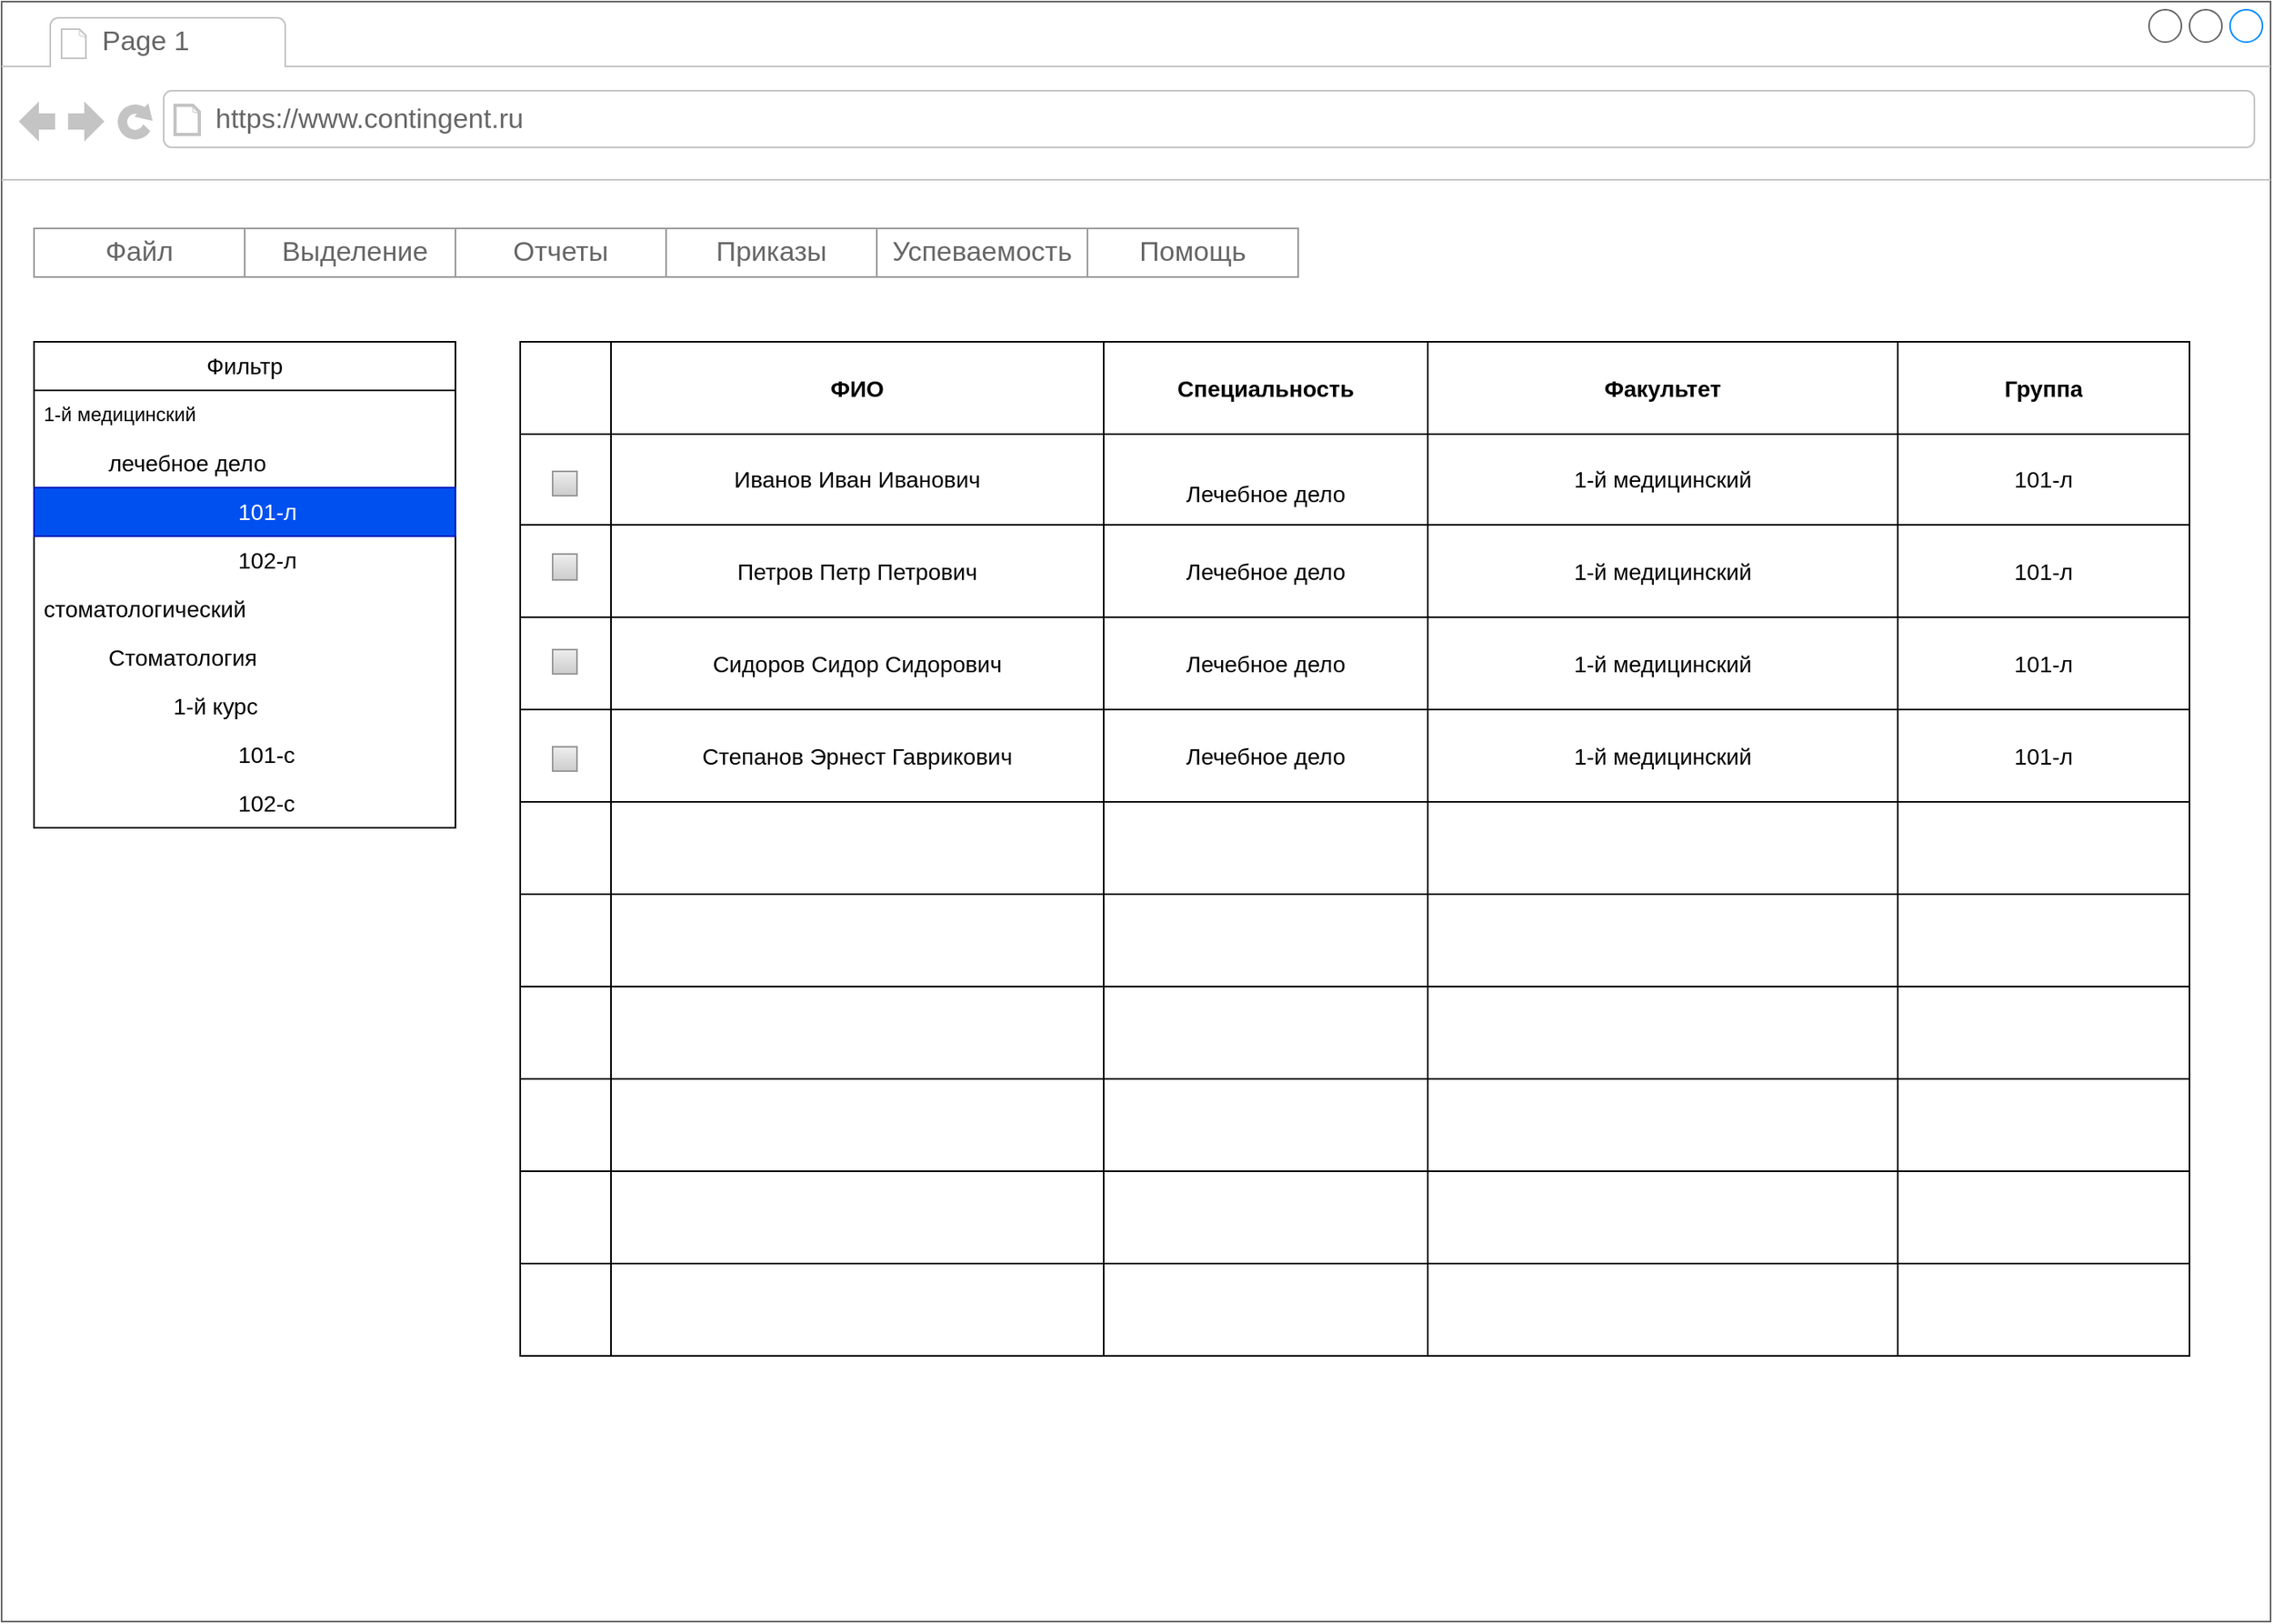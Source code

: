 <mxfile version="21.3.5" type="device">
  <diagram name="Page-1" id="03018318-947c-dd8e-b7a3-06fadd420f32">
    <mxGraphModel dx="1449" dy="1328" grid="1" gridSize="10" guides="1" tooltips="1" connect="1" arrows="1" fold="1" page="1" pageScale="1" pageWidth="700" pageHeight="200" background="#ffffff" math="0" shadow="0">
      <root>
        <mxCell id="0" />
        <mxCell id="1" parent="0" />
        <mxCell id="677b7b8949515195-4" value="Topic 1" style="text;html=1;points=[];align=left;verticalAlign=top;spacingTop=-4;fontSize=14;fontFamily=Verdana" parent="1" vertex="1">
          <mxGeometry x="780" y="40" width="60" height="20" as="geometry" />
        </mxCell>
        <mxCell id="677b7b8949515195-5" value="Topic 2" style="text;html=1;points=[];align=left;verticalAlign=top;spacingTop=-4;fontSize=14;fontFamily=Verdana" parent="1" vertex="1">
          <mxGeometry x="860" y="40" width="60" height="20" as="geometry" />
        </mxCell>
        <mxCell id="677b7b8949515195-6" value="Topic 3" style="text;html=1;points=[];align=left;verticalAlign=top;spacingTop=-4;fontSize=14;fontFamily=Verdana" parent="1" vertex="1">
          <mxGeometry x="930" y="40" width="60" height="20" as="geometry" />
        </mxCell>
        <mxCell id="677b7b8949515195-7" value="Topic 4" style="text;html=1;points=[];align=left;verticalAlign=top;spacingTop=-4;fontSize=14;fontFamily=Verdana" parent="1" vertex="1">
          <mxGeometry x="1000" y="40" width="60" height="20" as="geometry" />
        </mxCell>
        <mxCell id="677b7b8949515195-8" value="" style="whiteSpace=wrap;html=1;rounded=0;shadow=0;labelBackgroundColor=none;strokeWidth=1;fillColor=none;fontFamily=Verdana;fontSize=12;align=center;comic=1;" parent="1" vertex="1">
          <mxGeometry x="30" y="230" width="200" height="590" as="geometry" />
        </mxCell>
        <mxCell id="677b7b8949515195-9" value="" style="line;strokeWidth=1;html=1;rounded=0;shadow=0;labelBackgroundColor=none;fillColor=none;fontFamily=Verdana;fontSize=14;fontColor=#000000;align=center;comic=1;" parent="1" vertex="1">
          <mxGeometry x="20" y="140" width="1060" height="10" as="geometry" />
        </mxCell>
        <mxCell id="677b7b8949515195-10" value="" style="whiteSpace=wrap;html=1;rounded=0;shadow=0;labelBackgroundColor=none;strokeWidth=1;fillColor=none;fontFamily=Verdana;fontSize=12;align=center;comic=1;" parent="1" vertex="1">
          <mxGeometry x="30" y="160" width="1040" height="50" as="geometry" />
        </mxCell>
        <mxCell id="677b7b8949515195-11" value="Section 1" style="text;html=1;points=[];align=left;verticalAlign=top;spacingTop=-4;fontSize=14;fontFamily=Verdana" parent="1" vertex="1">
          <mxGeometry x="330" y="175" width="60" height="20" as="geometry" />
        </mxCell>
        <mxCell id="677b7b8949515195-12" value="Section 2" style="text;html=1;points=[];align=left;verticalAlign=top;spacingTop=-4;fontSize=14;fontFamily=Verdana" parent="1" vertex="1">
          <mxGeometry x="477" y="175" width="60" height="20" as="geometry" />
        </mxCell>
        <mxCell id="677b7b8949515195-13" value="Section 3" style="text;html=1;points=[];align=left;verticalAlign=top;spacingTop=-4;fontSize=14;fontFamily=Verdana" parent="1" vertex="1">
          <mxGeometry x="623" y="175" width="60" height="20" as="geometry" />
        </mxCell>
        <mxCell id="677b7b8949515195-14" value="Section 4" style="text;html=1;points=[];align=left;verticalAlign=top;spacingTop=-4;fontSize=14;fontFamily=Verdana" parent="1" vertex="1">
          <mxGeometry x="770" y="175" width="60" height="20" as="geometry" />
        </mxCell>
        <mxCell id="zcjU-xhYKhQiG-tGK805-4" style="edgeStyle=orthogonalEdgeStyle;rounded=0;orthogonalLoop=1;jettySize=auto;html=1;" parent="1" source="677b7b8949515195-15" edge="1">
          <mxGeometry relative="1" as="geometry">
            <mxPoint x="540" y="860" as="targetPoint" />
          </mxGeometry>
        </mxCell>
        <mxCell id="677b7b8949515195-15" value="&lt;div style=&quot;text-align: justify&quot;&gt;&lt;span&gt;Lorem ipsum dolor sit amet, consectetur adipisicing elit, sed do eiusmod tempor incididunt ut labore et dolore magna aliqua. Ut enim ad minim veniam, quis nostrud exercitation ullamco laboris nisi ut aliquip ex ea commodo consequat. Duis aute irure dolor in reprehenderit in voluptate velit esse cillum dolore eu fugiat nulla pariatur. Excepteur sint occaecat cupidatat non proident, sunt in culpa qui officia deserunt mollit anim id est laborum.&lt;/span&gt;&lt;/div&gt;&lt;div style=&quot;text-align: justify&quot;&gt;&lt;span&gt;Sed ut perspiciatis unde omnis iste natus error sit voluptatem accusantium doloremque laudantium, totam rem aperiam, eaque ipsa quae ab illo inventore veritatis et quasi architecto beatae vitae dicta sunt explicabo. Nemo enim ipsam voluptatem quia voluptas sit aspernatur aut odit aut fugit, sed quia consequuntur magni dolores eos qui ratione voluptatem sequi nesciunt.&amp;nbsp;&lt;/span&gt;&lt;/div&gt;" style="whiteSpace=wrap;html=1;rounded=0;shadow=0;labelBackgroundColor=none;strokeWidth=1;fillColor=none;fontFamily=Verdana;fontSize=12;align=center;verticalAlign=top;spacing=10;comic=1;" parent="1" vertex="1">
          <mxGeometry x="250" y="640" width="580" height="180" as="geometry" />
        </mxCell>
        <mxCell id="677b7b8949515195-25" value="" style="whiteSpace=wrap;html=1;rounded=0;shadow=0;labelBackgroundColor=none;strokeWidth=1;fillColor=none;fontFamily=Verdana;fontSize=12;align=center;comic=1;" parent="1" vertex="1">
          <mxGeometry x="840" y="230" width="230" height="400" as="geometry" />
        </mxCell>
        <mxCell id="677b7b8949515195-26" value="" style="whiteSpace=wrap;html=1;rounded=0;shadow=0;labelBackgroundColor=none;strokeWidth=1;fillColor=none;fontFamily=Verdana;fontSize=12;align=center;comic=1;" parent="1" vertex="1">
          <mxGeometry x="840" y="640" width="230" height="180" as="geometry" />
        </mxCell>
        <mxCell id="677b7b8949515195-27" value="Section 1" style="text;html=1;points=[];align=left;verticalAlign=top;spacingTop=-4;fontSize=14;fontFamily=Verdana" parent="1" vertex="1">
          <mxGeometry x="40" y="250" width="170" height="20" as="geometry" />
        </mxCell>
        <mxCell id="677b7b8949515195-28" value="Section 2" style="text;html=1;points=[];align=left;verticalAlign=top;spacingTop=-4;fontSize=14;fontFamily=Verdana" parent="1" vertex="1">
          <mxGeometry x="40" y="286" width="170" height="20" as="geometry" />
        </mxCell>
        <mxCell id="677b7b8949515195-29" value="Section 3" style="text;html=1;points=[];align=left;verticalAlign=top;spacingTop=-4;fontSize=14;fontFamily=Verdana" parent="1" vertex="1">
          <mxGeometry x="40" y="321" width="170" height="20" as="geometry" />
        </mxCell>
        <mxCell id="677b7b8949515195-30" value="Section 4" style="text;html=1;points=[];align=left;verticalAlign=top;spacingTop=-4;fontSize=14;fontFamily=Verdana" parent="1" vertex="1">
          <mxGeometry x="40" y="357" width="170" height="20" as="geometry" />
        </mxCell>
        <mxCell id="677b7b8949515195-31" value="Section 7" style="text;html=1;points=[];align=left;verticalAlign=top;spacingTop=-4;fontSize=14;fontFamily=Verdana" parent="1" vertex="1">
          <mxGeometry x="40" y="464" width="170" height="20" as="geometry" />
        </mxCell>
        <mxCell id="677b7b8949515195-32" value="Section 8" style="text;html=1;points=[];align=left;verticalAlign=top;spacingTop=-4;fontSize=14;fontFamily=Verdana" parent="1" vertex="1">
          <mxGeometry x="40" y="500" width="170" height="20" as="geometry" />
        </mxCell>
        <mxCell id="677b7b8949515195-33" value="Section 9" style="text;html=1;points=[];align=left;verticalAlign=top;spacingTop=-4;fontSize=14;fontFamily=Verdana" parent="1" vertex="1">
          <mxGeometry x="40" y="536" width="170" height="20" as="geometry" />
        </mxCell>
        <mxCell id="677b7b8949515195-34" value="Section 10" style="text;html=1;points=[];align=left;verticalAlign=top;spacingTop=-4;fontSize=14;fontFamily=Verdana" parent="1" vertex="1">
          <mxGeometry x="40" y="571" width="170" height="20" as="geometry" />
        </mxCell>
        <mxCell id="677b7b8949515195-35" value="Section 11" style="text;html=1;points=[];align=left;verticalAlign=top;spacingTop=-4;fontSize=14;fontFamily=Verdana" parent="1" vertex="1">
          <mxGeometry x="40" y="607" width="170" height="20" as="geometry" />
        </mxCell>
        <mxCell id="677b7b8949515195-36" value="Section 12" style="text;html=1;points=[];align=left;verticalAlign=top;spacingTop=-4;fontSize=14;fontFamily=Verdana" parent="1" vertex="1">
          <mxGeometry x="40" y="643" width="170" height="20" as="geometry" />
        </mxCell>
        <mxCell id="677b7b8949515195-37" value="Section 13" style="text;html=1;points=[];align=left;verticalAlign=top;spacingTop=-4;fontSize=14;fontFamily=Verdana" parent="1" vertex="1">
          <mxGeometry x="40" y="679" width="170" height="20" as="geometry" />
        </mxCell>
        <mxCell id="677b7b8949515195-38" value="Section 14" style="text;html=1;points=[];align=left;verticalAlign=top;spacingTop=-4;fontSize=14;fontFamily=Verdana" parent="1" vertex="1">
          <mxGeometry x="40" y="714" width="170" height="20" as="geometry" />
        </mxCell>
        <mxCell id="677b7b8949515195-39" value="Section 5" style="text;html=1;points=[];align=left;verticalAlign=top;spacingTop=-4;fontSize=14;fontFamily=Verdana" parent="1" vertex="1">
          <mxGeometry x="40" y="393" width="170" height="20" as="geometry" />
        </mxCell>
        <mxCell id="677b7b8949515195-40" value="Section 6" style="text;html=1;points=[];align=left;verticalAlign=top;spacingTop=-4;fontSize=14;fontFamily=Verdana" parent="1" vertex="1">
          <mxGeometry x="40" y="429" width="170" height="20" as="geometry" />
        </mxCell>
        <mxCell id="677b7b8949515195-41" value="Section 15" style="text;html=1;points=[];align=left;verticalAlign=top;spacingTop=-4;fontSize=14;fontFamily=Verdana" parent="1" vertex="1">
          <mxGeometry x="40" y="750" width="170" height="20" as="geometry" />
        </mxCell>
        <mxCell id="677b7b8949515195-42" value="External Links" style="text;html=1;points=[];align=left;verticalAlign=top;spacingTop=-4;fontSize=14;fontFamily=Verdana" parent="1" vertex="1">
          <mxGeometry x="860" y="653" width="170" height="20" as="geometry" />
        </mxCell>
        <mxCell id="677b7b8949515195-44" value="Feature 1" style="text;html=1;points=[];align=left;verticalAlign=top;spacingTop=-4;fontSize=14;fontFamily=Verdana" parent="1" vertex="1">
          <mxGeometry x="860" y="250" width="170" height="20" as="geometry" />
        </mxCell>
        <mxCell id="677b7b8949515195-45" value="Feature 2" style="text;html=1;points=[];align=left;verticalAlign=top;spacingTop=-4;fontSize=14;fontFamily=Verdana" parent="1" vertex="1">
          <mxGeometry x="860" y="285" width="170" height="20" as="geometry" />
        </mxCell>
        <mxCell id="677b7b8949515195-46" value="Feature 3" style="text;html=1;points=[];align=left;verticalAlign=top;spacingTop=-4;fontSize=14;fontFamily=Verdana" parent="1" vertex="1">
          <mxGeometry x="860" y="320" width="170" height="20" as="geometry" />
        </mxCell>
        <mxCell id="677b7b8949515195-47" value="Feature 4" style="text;html=1;points=[];align=left;verticalAlign=top;spacingTop=-4;fontSize=14;fontFamily=Verdana" parent="1" vertex="1">
          <mxGeometry x="860" y="355" width="170" height="20" as="geometry" />
        </mxCell>
        <mxCell id="677b7b8949515195-48" value="Feature 5" style="text;html=1;points=[];align=left;verticalAlign=top;spacingTop=-4;fontSize=14;fontFamily=Verdana" parent="1" vertex="1">
          <mxGeometry x="860" y="390" width="170" height="20" as="geometry" />
        </mxCell>
        <mxCell id="677b7b8949515195-49" value="Feature 6" style="text;html=1;points=[];align=left;verticalAlign=top;spacingTop=-4;fontSize=14;fontFamily=Verdana" parent="1" vertex="1">
          <mxGeometry x="860" y="425" width="170" height="20" as="geometry" />
        </mxCell>
        <mxCell id="zcjU-xhYKhQiG-tGK805-1" value="" style="strokeWidth=1;shadow=0;dashed=0;align=center;html=1;shape=mxgraph.mockup.containers.browserWindow;rSize=0;strokeColor=#666666;strokeColor2=#008cff;strokeColor3=#c4c4c4;mainText=,;recursiveResize=0;fontSize=12;" parent="1" vertex="1">
          <mxGeometry width="1400" height="1000" as="geometry" />
        </mxCell>
        <mxCell id="zcjU-xhYKhQiG-tGK805-2" value="Page 1" style="strokeWidth=1;shadow=0;dashed=0;align=center;html=1;shape=mxgraph.mockup.containers.anchor;fontSize=17;fontColor=#666666;align=left;whiteSpace=wrap;" parent="zcjU-xhYKhQiG-tGK805-1" vertex="1">
          <mxGeometry x="60" y="12" width="110" height="26" as="geometry" />
        </mxCell>
        <mxCell id="zcjU-xhYKhQiG-tGK805-3" value="https://www.contingent.ru" style="strokeWidth=1;shadow=0;dashed=0;align=center;html=1;shape=mxgraph.mockup.containers.anchor;rSize=0;fontSize=17;fontColor=#666666;align=left;" parent="zcjU-xhYKhQiG-tGK805-1" vertex="1">
          <mxGeometry x="130" y="60" width="250" height="26" as="geometry" />
        </mxCell>
        <mxCell id="zcjU-xhYKhQiG-tGK805-5" value="" style="shape=table;html=1;whiteSpace=wrap;startSize=0;container=1;collapsible=0;childLayout=tableLayout;strokeWidth=1;rowLines=1;columnLines=1;" parent="zcjU-xhYKhQiG-tGK805-1" vertex="1">
          <mxGeometry x="320" y="210" width="1030" height="626" as="geometry" />
        </mxCell>
        <mxCell id="zcjU-xhYKhQiG-tGK805-6" value="" style="shape=tableRow;horizontal=0;startSize=0;swimlaneHead=0;swimlaneBody=0;top=0;left=0;bottom=0;right=0;collapsible=0;dropTarget=0;fillColor=none;points=[[0,0.5],[1,0.5]];portConstraint=eastwest;" parent="zcjU-xhYKhQiG-tGK805-5" vertex="1">
          <mxGeometry width="1030" height="57" as="geometry" />
        </mxCell>
        <mxCell id="zcjU-xhYKhQiG-tGK805-26" style="shape=partialRectangle;html=1;whiteSpace=wrap;connectable=0;fillColor=none;top=0;left=0;bottom=0;right=0;overflow=hidden;fontStyle=1" parent="zcjU-xhYKhQiG-tGK805-6" vertex="1">
          <mxGeometry width="56" height="57" as="geometry">
            <mxRectangle width="56" height="57" as="alternateBounds" />
          </mxGeometry>
        </mxCell>
        <mxCell id="zcjU-xhYKhQiG-tGK805-18" value="ФИО" style="shape=partialRectangle;html=1;whiteSpace=wrap;connectable=0;fillColor=none;top=0;left=0;bottom=0;right=0;overflow=hidden;fontStyle=1;fontSize=14;" parent="zcjU-xhYKhQiG-tGK805-6" vertex="1">
          <mxGeometry x="56" width="304" height="57" as="geometry">
            <mxRectangle width="304" height="57" as="alternateBounds" />
          </mxGeometry>
        </mxCell>
        <mxCell id="zcjU-xhYKhQiG-tGK805-15" value="Специальность" style="shape=partialRectangle;html=1;whiteSpace=wrap;connectable=0;fillColor=none;top=0;left=0;bottom=0;right=0;overflow=hidden;fontStyle=1;fontSize=14;" parent="zcjU-xhYKhQiG-tGK805-6" vertex="1">
          <mxGeometry x="360" width="200" height="57" as="geometry">
            <mxRectangle width="200" height="57" as="alternateBounds" />
          </mxGeometry>
        </mxCell>
        <mxCell id="zcjU-xhYKhQiG-tGK805-7" value="Факультет" style="shape=partialRectangle;html=1;whiteSpace=wrap;connectable=0;fillColor=none;top=0;left=0;bottom=0;right=0;overflow=hidden;fontStyle=1;fontSize=14;" parent="zcjU-xhYKhQiG-tGK805-6" vertex="1">
          <mxGeometry x="560" width="290" height="57" as="geometry">
            <mxRectangle width="290" height="57" as="alternateBounds" />
          </mxGeometry>
        </mxCell>
        <mxCell id="zcjU-xhYKhQiG-tGK805-8" value="Группа" style="shape=partialRectangle;html=1;whiteSpace=wrap;connectable=0;fillColor=none;top=0;left=0;bottom=0;right=0;overflow=hidden;fontStyle=1;fontSize=14;" parent="zcjU-xhYKhQiG-tGK805-6" vertex="1">
          <mxGeometry x="850" width="180" height="57" as="geometry">
            <mxRectangle width="180" height="57" as="alternateBounds" />
          </mxGeometry>
        </mxCell>
        <mxCell id="zcjU-xhYKhQiG-tGK805-9" value="" style="shape=tableRow;horizontal=0;startSize=0;swimlaneHead=0;swimlaneBody=0;top=0;left=0;bottom=0;right=0;collapsible=0;dropTarget=0;fillColor=none;points=[[0,0.5],[1,0.5]];portConstraint=eastwest;" parent="zcjU-xhYKhQiG-tGK805-5" vertex="1">
          <mxGeometry y="57" width="1030" height="56" as="geometry" />
        </mxCell>
        <mxCell id="zcjU-xhYKhQiG-tGK805-27" style="shape=partialRectangle;html=1;whiteSpace=wrap;connectable=0;fillColor=none;top=0;left=0;bottom=0;right=0;overflow=hidden;" parent="zcjU-xhYKhQiG-tGK805-9" vertex="1">
          <mxGeometry width="56" height="56" as="geometry">
            <mxRectangle width="56" height="56" as="alternateBounds" />
          </mxGeometry>
        </mxCell>
        <mxCell id="zcjU-xhYKhQiG-tGK805-19" value="Иванов Иван Иванович" style="shape=partialRectangle;html=1;whiteSpace=wrap;connectable=0;fillColor=none;top=0;left=0;bottom=0;right=0;overflow=hidden;fontSize=14;align=center;" parent="zcjU-xhYKhQiG-tGK805-9" vertex="1">
          <mxGeometry x="56" width="304" height="56" as="geometry">
            <mxRectangle width="304" height="56" as="alternateBounds" />
          </mxGeometry>
        </mxCell>
        <mxCell id="zcjU-xhYKhQiG-tGK805-16" value="&lt;br style=&quot;font-size: 14px;&quot;&gt;Лечебное дело" style="shape=partialRectangle;html=1;whiteSpace=wrap;connectable=0;fillColor=none;top=0;left=0;bottom=0;right=0;overflow=hidden;fontSize=14;" parent="zcjU-xhYKhQiG-tGK805-9" vertex="1">
          <mxGeometry x="360" width="200" height="56" as="geometry">
            <mxRectangle width="200" height="56" as="alternateBounds" />
          </mxGeometry>
        </mxCell>
        <mxCell id="zcjU-xhYKhQiG-tGK805-10" value="1-й медицинский" style="shape=partialRectangle;html=1;whiteSpace=wrap;connectable=0;fillColor=none;top=0;left=0;bottom=0;right=0;overflow=hidden;fontSize=14;" parent="zcjU-xhYKhQiG-tGK805-9" vertex="1">
          <mxGeometry x="560" width="290" height="56" as="geometry">
            <mxRectangle width="290" height="56" as="alternateBounds" />
          </mxGeometry>
        </mxCell>
        <mxCell id="zcjU-xhYKhQiG-tGK805-11" value="101-л" style="shape=partialRectangle;html=1;whiteSpace=wrap;connectable=0;fillColor=none;top=0;left=0;bottom=0;right=0;overflow=hidden;fontSize=14;" parent="zcjU-xhYKhQiG-tGK805-9" vertex="1">
          <mxGeometry x="850" width="180" height="56" as="geometry">
            <mxRectangle width="180" height="56" as="alternateBounds" />
          </mxGeometry>
        </mxCell>
        <mxCell id="zcjU-xhYKhQiG-tGK805-12" value="" style="shape=tableRow;horizontal=0;startSize=0;swimlaneHead=0;swimlaneBody=0;top=0;left=0;bottom=0;right=0;collapsible=0;dropTarget=0;fillColor=none;points=[[0,0.5],[1,0.5]];portConstraint=eastwest;" parent="zcjU-xhYKhQiG-tGK805-5" vertex="1">
          <mxGeometry y="113" width="1030" height="57" as="geometry" />
        </mxCell>
        <mxCell id="zcjU-xhYKhQiG-tGK805-28" style="shape=partialRectangle;html=1;whiteSpace=wrap;connectable=0;fillColor=none;top=0;left=0;bottom=0;right=0;overflow=hidden;" parent="zcjU-xhYKhQiG-tGK805-12" vertex="1">
          <mxGeometry width="56" height="57" as="geometry">
            <mxRectangle width="56" height="57" as="alternateBounds" />
          </mxGeometry>
        </mxCell>
        <mxCell id="zcjU-xhYKhQiG-tGK805-20" value="Петров Петр Петрович" style="shape=partialRectangle;html=1;whiteSpace=wrap;connectable=0;fillColor=none;top=0;left=0;bottom=0;right=0;overflow=hidden;fontSize=14;align=center;" parent="zcjU-xhYKhQiG-tGK805-12" vertex="1">
          <mxGeometry x="56" width="304" height="57" as="geometry">
            <mxRectangle width="304" height="57" as="alternateBounds" />
          </mxGeometry>
        </mxCell>
        <mxCell id="zcjU-xhYKhQiG-tGK805-17" value="Лечебное дело" style="shape=partialRectangle;html=1;whiteSpace=wrap;connectable=0;fillColor=none;top=0;left=0;bottom=0;right=0;overflow=hidden;fontSize=14;" parent="zcjU-xhYKhQiG-tGK805-12" vertex="1">
          <mxGeometry x="360" width="200" height="57" as="geometry">
            <mxRectangle width="200" height="57" as="alternateBounds" />
          </mxGeometry>
        </mxCell>
        <mxCell id="zcjU-xhYKhQiG-tGK805-13" value="1-й медицинский" style="shape=partialRectangle;html=1;whiteSpace=wrap;connectable=0;fillColor=none;top=0;left=0;bottom=0;right=0;overflow=hidden;fontSize=14;" parent="zcjU-xhYKhQiG-tGK805-12" vertex="1">
          <mxGeometry x="560" width="290" height="57" as="geometry">
            <mxRectangle width="290" height="57" as="alternateBounds" />
          </mxGeometry>
        </mxCell>
        <mxCell id="zcjU-xhYKhQiG-tGK805-14" value="101-л" style="shape=partialRectangle;html=1;whiteSpace=wrap;connectable=0;fillColor=none;top=0;left=0;bottom=0;right=0;overflow=hidden;fontSize=14;" parent="zcjU-xhYKhQiG-tGK805-12" vertex="1">
          <mxGeometry x="850" width="180" height="57" as="geometry">
            <mxRectangle width="180" height="57" as="alternateBounds" />
          </mxGeometry>
        </mxCell>
        <mxCell id="zcjU-xhYKhQiG-tGK805-21" style="shape=tableRow;horizontal=0;startSize=0;swimlaneHead=0;swimlaneBody=0;top=0;left=0;bottom=0;right=0;collapsible=0;dropTarget=0;fillColor=none;points=[[0,0.5],[1,0.5]];portConstraint=eastwest;" parent="zcjU-xhYKhQiG-tGK805-5" vertex="1">
          <mxGeometry y="170" width="1030" height="57" as="geometry" />
        </mxCell>
        <mxCell id="zcjU-xhYKhQiG-tGK805-29" style="shape=partialRectangle;html=1;whiteSpace=wrap;connectable=0;fillColor=none;top=0;left=0;bottom=0;right=0;overflow=hidden;" parent="zcjU-xhYKhQiG-tGK805-21" vertex="1">
          <mxGeometry width="56" height="57" as="geometry">
            <mxRectangle width="56" height="57" as="alternateBounds" />
          </mxGeometry>
        </mxCell>
        <mxCell id="zcjU-xhYKhQiG-tGK805-22" value="Сидоров Сидор Сидорович" style="shape=partialRectangle;html=1;whiteSpace=wrap;connectable=0;fillColor=none;top=0;left=0;bottom=0;right=0;overflow=hidden;fontSize=14;align=center;" parent="zcjU-xhYKhQiG-tGK805-21" vertex="1">
          <mxGeometry x="56" width="304" height="57" as="geometry">
            <mxRectangle width="304" height="57" as="alternateBounds" />
          </mxGeometry>
        </mxCell>
        <mxCell id="zcjU-xhYKhQiG-tGK805-23" value="Лечебное дело" style="shape=partialRectangle;html=1;whiteSpace=wrap;connectable=0;fillColor=none;top=0;left=0;bottom=0;right=0;overflow=hidden;fontSize=14;" parent="zcjU-xhYKhQiG-tGK805-21" vertex="1">
          <mxGeometry x="360" width="200" height="57" as="geometry">
            <mxRectangle width="200" height="57" as="alternateBounds" />
          </mxGeometry>
        </mxCell>
        <mxCell id="zcjU-xhYKhQiG-tGK805-24" value="1-й медицинский" style="shape=partialRectangle;html=1;whiteSpace=wrap;connectable=0;fillColor=none;top=0;left=0;bottom=0;right=0;overflow=hidden;fontSize=14;" parent="zcjU-xhYKhQiG-tGK805-21" vertex="1">
          <mxGeometry x="560" width="290" height="57" as="geometry">
            <mxRectangle width="290" height="57" as="alternateBounds" />
          </mxGeometry>
        </mxCell>
        <mxCell id="zcjU-xhYKhQiG-tGK805-25" value="101-л" style="shape=partialRectangle;html=1;whiteSpace=wrap;connectable=0;fillColor=none;top=0;left=0;bottom=0;right=0;overflow=hidden;fontSize=14;" parent="zcjU-xhYKhQiG-tGK805-21" vertex="1">
          <mxGeometry x="850" width="180" height="57" as="geometry">
            <mxRectangle width="180" height="57" as="alternateBounds" />
          </mxGeometry>
        </mxCell>
        <mxCell id="zcjU-xhYKhQiG-tGK805-66" style="shape=tableRow;horizontal=0;startSize=0;swimlaneHead=0;swimlaneBody=0;top=0;left=0;bottom=0;right=0;collapsible=0;dropTarget=0;fillColor=none;points=[[0,0.5],[1,0.5]];portConstraint=eastwest;" parent="zcjU-xhYKhQiG-tGK805-5" vertex="1">
          <mxGeometry y="227" width="1030" height="57" as="geometry" />
        </mxCell>
        <mxCell id="zcjU-xhYKhQiG-tGK805-67" style="shape=partialRectangle;html=1;whiteSpace=wrap;connectable=0;fillColor=none;top=0;left=0;bottom=0;right=0;overflow=hidden;" parent="zcjU-xhYKhQiG-tGK805-66" vertex="1">
          <mxGeometry width="56" height="57" as="geometry">
            <mxRectangle width="56" height="57" as="alternateBounds" />
          </mxGeometry>
        </mxCell>
        <mxCell id="zcjU-xhYKhQiG-tGK805-68" value="Степанов Эрнест Гаврикович" style="shape=partialRectangle;html=1;whiteSpace=wrap;connectable=0;fillColor=none;top=0;left=0;bottom=0;right=0;overflow=hidden;fontSize=14;align=center;" parent="zcjU-xhYKhQiG-tGK805-66" vertex="1">
          <mxGeometry x="56" width="304" height="57" as="geometry">
            <mxRectangle width="304" height="57" as="alternateBounds" />
          </mxGeometry>
        </mxCell>
        <mxCell id="zcjU-xhYKhQiG-tGK805-69" value="Лечебное дело" style="shape=partialRectangle;html=1;whiteSpace=wrap;connectable=0;fillColor=none;top=0;left=0;bottom=0;right=0;overflow=hidden;fontSize=14;" parent="zcjU-xhYKhQiG-tGK805-66" vertex="1">
          <mxGeometry x="360" width="200" height="57" as="geometry">
            <mxRectangle width="200" height="57" as="alternateBounds" />
          </mxGeometry>
        </mxCell>
        <mxCell id="zcjU-xhYKhQiG-tGK805-70" value="1-й медицинский" style="shape=partialRectangle;html=1;whiteSpace=wrap;connectable=0;fillColor=none;top=0;left=0;bottom=0;right=0;overflow=hidden;fontSize=14;" parent="zcjU-xhYKhQiG-tGK805-66" vertex="1">
          <mxGeometry x="560" width="290" height="57" as="geometry">
            <mxRectangle width="290" height="57" as="alternateBounds" />
          </mxGeometry>
        </mxCell>
        <mxCell id="zcjU-xhYKhQiG-tGK805-71" value="101-л" style="shape=partialRectangle;html=1;whiteSpace=wrap;connectable=0;fillColor=none;top=0;left=0;bottom=0;right=0;overflow=hidden;fontSize=14;" parent="zcjU-xhYKhQiG-tGK805-66" vertex="1">
          <mxGeometry x="850" width="180" height="57" as="geometry">
            <mxRectangle width="180" height="57" as="alternateBounds" />
          </mxGeometry>
        </mxCell>
        <mxCell id="zcjU-xhYKhQiG-tGK805-60" style="shape=tableRow;horizontal=0;startSize=0;swimlaneHead=0;swimlaneBody=0;top=0;left=0;bottom=0;right=0;collapsible=0;dropTarget=0;fillColor=none;points=[[0,0.5],[1,0.5]];portConstraint=eastwest;" parent="zcjU-xhYKhQiG-tGK805-5" vertex="1">
          <mxGeometry y="284" width="1030" height="57" as="geometry" />
        </mxCell>
        <mxCell id="zcjU-xhYKhQiG-tGK805-61" style="shape=partialRectangle;html=1;whiteSpace=wrap;connectable=0;fillColor=none;top=0;left=0;bottom=0;right=0;overflow=hidden;" parent="zcjU-xhYKhQiG-tGK805-60" vertex="1">
          <mxGeometry width="56" height="57" as="geometry">
            <mxRectangle width="56" height="57" as="alternateBounds" />
          </mxGeometry>
        </mxCell>
        <mxCell id="zcjU-xhYKhQiG-tGK805-62" style="shape=partialRectangle;html=1;whiteSpace=wrap;connectable=0;fillColor=none;top=0;left=0;bottom=0;right=0;overflow=hidden;" parent="zcjU-xhYKhQiG-tGK805-60" vertex="1">
          <mxGeometry x="56" width="304" height="57" as="geometry">
            <mxRectangle width="304" height="57" as="alternateBounds" />
          </mxGeometry>
        </mxCell>
        <mxCell id="zcjU-xhYKhQiG-tGK805-63" style="shape=partialRectangle;html=1;whiteSpace=wrap;connectable=0;fillColor=none;top=0;left=0;bottom=0;right=0;overflow=hidden;" parent="zcjU-xhYKhQiG-tGK805-60" vertex="1">
          <mxGeometry x="360" width="200" height="57" as="geometry">
            <mxRectangle width="200" height="57" as="alternateBounds" />
          </mxGeometry>
        </mxCell>
        <mxCell id="zcjU-xhYKhQiG-tGK805-64" style="shape=partialRectangle;html=1;whiteSpace=wrap;connectable=0;fillColor=none;top=0;left=0;bottom=0;right=0;overflow=hidden;" parent="zcjU-xhYKhQiG-tGK805-60" vertex="1">
          <mxGeometry x="560" width="290" height="57" as="geometry">
            <mxRectangle width="290" height="57" as="alternateBounds" />
          </mxGeometry>
        </mxCell>
        <mxCell id="zcjU-xhYKhQiG-tGK805-65" style="shape=partialRectangle;html=1;whiteSpace=wrap;connectable=0;fillColor=none;top=0;left=0;bottom=0;right=0;overflow=hidden;" parent="zcjU-xhYKhQiG-tGK805-60" vertex="1">
          <mxGeometry x="850" width="180" height="57" as="geometry">
            <mxRectangle width="180" height="57" as="alternateBounds" />
          </mxGeometry>
        </mxCell>
        <mxCell id="zcjU-xhYKhQiG-tGK805-54" style="shape=tableRow;horizontal=0;startSize=0;swimlaneHead=0;swimlaneBody=0;top=0;left=0;bottom=0;right=0;collapsible=0;dropTarget=0;fillColor=none;points=[[0,0.5],[1,0.5]];portConstraint=eastwest;" parent="zcjU-xhYKhQiG-tGK805-5" vertex="1">
          <mxGeometry y="341" width="1030" height="57" as="geometry" />
        </mxCell>
        <mxCell id="zcjU-xhYKhQiG-tGK805-55" style="shape=partialRectangle;html=1;whiteSpace=wrap;connectable=0;fillColor=none;top=0;left=0;bottom=0;right=0;overflow=hidden;" parent="zcjU-xhYKhQiG-tGK805-54" vertex="1">
          <mxGeometry width="56" height="57" as="geometry">
            <mxRectangle width="56" height="57" as="alternateBounds" />
          </mxGeometry>
        </mxCell>
        <mxCell id="zcjU-xhYKhQiG-tGK805-56" style="shape=partialRectangle;html=1;whiteSpace=wrap;connectable=0;fillColor=none;top=0;left=0;bottom=0;right=0;overflow=hidden;" parent="zcjU-xhYKhQiG-tGK805-54" vertex="1">
          <mxGeometry x="56" width="304" height="57" as="geometry">
            <mxRectangle width="304" height="57" as="alternateBounds" />
          </mxGeometry>
        </mxCell>
        <mxCell id="zcjU-xhYKhQiG-tGK805-57" style="shape=partialRectangle;html=1;whiteSpace=wrap;connectable=0;fillColor=none;top=0;left=0;bottom=0;right=0;overflow=hidden;" parent="zcjU-xhYKhQiG-tGK805-54" vertex="1">
          <mxGeometry x="360" width="200" height="57" as="geometry">
            <mxRectangle width="200" height="57" as="alternateBounds" />
          </mxGeometry>
        </mxCell>
        <mxCell id="zcjU-xhYKhQiG-tGK805-58" style="shape=partialRectangle;html=1;whiteSpace=wrap;connectable=0;fillColor=none;top=0;left=0;bottom=0;right=0;overflow=hidden;" parent="zcjU-xhYKhQiG-tGK805-54" vertex="1">
          <mxGeometry x="560" width="290" height="57" as="geometry">
            <mxRectangle width="290" height="57" as="alternateBounds" />
          </mxGeometry>
        </mxCell>
        <mxCell id="zcjU-xhYKhQiG-tGK805-59" style="shape=partialRectangle;html=1;whiteSpace=wrap;connectable=0;fillColor=none;top=0;left=0;bottom=0;right=0;overflow=hidden;" parent="zcjU-xhYKhQiG-tGK805-54" vertex="1">
          <mxGeometry x="850" width="180" height="57" as="geometry">
            <mxRectangle width="180" height="57" as="alternateBounds" />
          </mxGeometry>
        </mxCell>
        <mxCell id="zcjU-xhYKhQiG-tGK805-48" style="shape=tableRow;horizontal=0;startSize=0;swimlaneHead=0;swimlaneBody=0;top=0;left=0;bottom=0;right=0;collapsible=0;dropTarget=0;fillColor=none;points=[[0,0.5],[1,0.5]];portConstraint=eastwest;" parent="zcjU-xhYKhQiG-tGK805-5" vertex="1">
          <mxGeometry y="398" width="1030" height="57" as="geometry" />
        </mxCell>
        <mxCell id="zcjU-xhYKhQiG-tGK805-49" style="shape=partialRectangle;html=1;whiteSpace=wrap;connectable=0;fillColor=none;top=0;left=0;bottom=0;right=0;overflow=hidden;" parent="zcjU-xhYKhQiG-tGK805-48" vertex="1">
          <mxGeometry width="56" height="57" as="geometry">
            <mxRectangle width="56" height="57" as="alternateBounds" />
          </mxGeometry>
        </mxCell>
        <mxCell id="zcjU-xhYKhQiG-tGK805-50" style="shape=partialRectangle;html=1;whiteSpace=wrap;connectable=0;fillColor=none;top=0;left=0;bottom=0;right=0;overflow=hidden;" parent="zcjU-xhYKhQiG-tGK805-48" vertex="1">
          <mxGeometry x="56" width="304" height="57" as="geometry">
            <mxRectangle width="304" height="57" as="alternateBounds" />
          </mxGeometry>
        </mxCell>
        <mxCell id="zcjU-xhYKhQiG-tGK805-51" style="shape=partialRectangle;html=1;whiteSpace=wrap;connectable=0;fillColor=none;top=0;left=0;bottom=0;right=0;overflow=hidden;" parent="zcjU-xhYKhQiG-tGK805-48" vertex="1">
          <mxGeometry x="360" width="200" height="57" as="geometry">
            <mxRectangle width="200" height="57" as="alternateBounds" />
          </mxGeometry>
        </mxCell>
        <mxCell id="zcjU-xhYKhQiG-tGK805-52" style="shape=partialRectangle;html=1;whiteSpace=wrap;connectable=0;fillColor=none;top=0;left=0;bottom=0;right=0;overflow=hidden;" parent="zcjU-xhYKhQiG-tGK805-48" vertex="1">
          <mxGeometry x="560" width="290" height="57" as="geometry">
            <mxRectangle width="290" height="57" as="alternateBounds" />
          </mxGeometry>
        </mxCell>
        <mxCell id="zcjU-xhYKhQiG-tGK805-53" style="shape=partialRectangle;html=1;whiteSpace=wrap;connectable=0;fillColor=none;top=0;left=0;bottom=0;right=0;overflow=hidden;" parent="zcjU-xhYKhQiG-tGK805-48" vertex="1">
          <mxGeometry x="850" width="180" height="57" as="geometry">
            <mxRectangle width="180" height="57" as="alternateBounds" />
          </mxGeometry>
        </mxCell>
        <mxCell id="zcjU-xhYKhQiG-tGK805-42" style="shape=tableRow;horizontal=0;startSize=0;swimlaneHead=0;swimlaneBody=0;top=0;left=0;bottom=0;right=0;collapsible=0;dropTarget=0;fillColor=none;points=[[0,0.5],[1,0.5]];portConstraint=eastwest;" parent="zcjU-xhYKhQiG-tGK805-5" vertex="1">
          <mxGeometry y="455" width="1030" height="57" as="geometry" />
        </mxCell>
        <mxCell id="zcjU-xhYKhQiG-tGK805-43" style="shape=partialRectangle;html=1;whiteSpace=wrap;connectable=0;fillColor=none;top=0;left=0;bottom=0;right=0;overflow=hidden;" parent="zcjU-xhYKhQiG-tGK805-42" vertex="1">
          <mxGeometry width="56" height="57" as="geometry">
            <mxRectangle width="56" height="57" as="alternateBounds" />
          </mxGeometry>
        </mxCell>
        <mxCell id="zcjU-xhYKhQiG-tGK805-44" style="shape=partialRectangle;html=1;whiteSpace=wrap;connectable=0;fillColor=none;top=0;left=0;bottom=0;right=0;overflow=hidden;" parent="zcjU-xhYKhQiG-tGK805-42" vertex="1">
          <mxGeometry x="56" width="304" height="57" as="geometry">
            <mxRectangle width="304" height="57" as="alternateBounds" />
          </mxGeometry>
        </mxCell>
        <mxCell id="zcjU-xhYKhQiG-tGK805-45" style="shape=partialRectangle;html=1;whiteSpace=wrap;connectable=0;fillColor=none;top=0;left=0;bottom=0;right=0;overflow=hidden;" parent="zcjU-xhYKhQiG-tGK805-42" vertex="1">
          <mxGeometry x="360" width="200" height="57" as="geometry">
            <mxRectangle width="200" height="57" as="alternateBounds" />
          </mxGeometry>
        </mxCell>
        <mxCell id="zcjU-xhYKhQiG-tGK805-46" style="shape=partialRectangle;html=1;whiteSpace=wrap;connectable=0;fillColor=none;top=0;left=0;bottom=0;right=0;overflow=hidden;" parent="zcjU-xhYKhQiG-tGK805-42" vertex="1">
          <mxGeometry x="560" width="290" height="57" as="geometry">
            <mxRectangle width="290" height="57" as="alternateBounds" />
          </mxGeometry>
        </mxCell>
        <mxCell id="zcjU-xhYKhQiG-tGK805-47" style="shape=partialRectangle;html=1;whiteSpace=wrap;connectable=0;fillColor=none;top=0;left=0;bottom=0;right=0;overflow=hidden;" parent="zcjU-xhYKhQiG-tGK805-42" vertex="1">
          <mxGeometry x="850" width="180" height="57" as="geometry">
            <mxRectangle width="180" height="57" as="alternateBounds" />
          </mxGeometry>
        </mxCell>
        <mxCell id="zcjU-xhYKhQiG-tGK805-36" style="shape=tableRow;horizontal=0;startSize=0;swimlaneHead=0;swimlaneBody=0;top=0;left=0;bottom=0;right=0;collapsible=0;dropTarget=0;fillColor=none;points=[[0,0.5],[1,0.5]];portConstraint=eastwest;" parent="zcjU-xhYKhQiG-tGK805-5" vertex="1">
          <mxGeometry y="512" width="1030" height="57" as="geometry" />
        </mxCell>
        <mxCell id="zcjU-xhYKhQiG-tGK805-37" style="shape=partialRectangle;html=1;whiteSpace=wrap;connectable=0;fillColor=none;top=0;left=0;bottom=0;right=0;overflow=hidden;" parent="zcjU-xhYKhQiG-tGK805-36" vertex="1">
          <mxGeometry width="56" height="57" as="geometry">
            <mxRectangle width="56" height="57" as="alternateBounds" />
          </mxGeometry>
        </mxCell>
        <mxCell id="zcjU-xhYKhQiG-tGK805-38" style="shape=partialRectangle;html=1;whiteSpace=wrap;connectable=0;fillColor=none;top=0;left=0;bottom=0;right=0;overflow=hidden;" parent="zcjU-xhYKhQiG-tGK805-36" vertex="1">
          <mxGeometry x="56" width="304" height="57" as="geometry">
            <mxRectangle width="304" height="57" as="alternateBounds" />
          </mxGeometry>
        </mxCell>
        <mxCell id="zcjU-xhYKhQiG-tGK805-39" style="shape=partialRectangle;html=1;whiteSpace=wrap;connectable=0;fillColor=none;top=0;left=0;bottom=0;right=0;overflow=hidden;" parent="zcjU-xhYKhQiG-tGK805-36" vertex="1">
          <mxGeometry x="360" width="200" height="57" as="geometry">
            <mxRectangle width="200" height="57" as="alternateBounds" />
          </mxGeometry>
        </mxCell>
        <mxCell id="zcjU-xhYKhQiG-tGK805-40" style="shape=partialRectangle;html=1;whiteSpace=wrap;connectable=0;fillColor=none;top=0;left=0;bottom=0;right=0;overflow=hidden;" parent="zcjU-xhYKhQiG-tGK805-36" vertex="1">
          <mxGeometry x="560" width="290" height="57" as="geometry">
            <mxRectangle width="290" height="57" as="alternateBounds" />
          </mxGeometry>
        </mxCell>
        <mxCell id="zcjU-xhYKhQiG-tGK805-41" style="shape=partialRectangle;html=1;whiteSpace=wrap;connectable=0;fillColor=none;top=0;left=0;bottom=0;right=0;overflow=hidden;" parent="zcjU-xhYKhQiG-tGK805-36" vertex="1">
          <mxGeometry x="850" width="180" height="57" as="geometry">
            <mxRectangle width="180" height="57" as="alternateBounds" />
          </mxGeometry>
        </mxCell>
        <mxCell id="zcjU-xhYKhQiG-tGK805-30" style="shape=tableRow;horizontal=0;startSize=0;swimlaneHead=0;swimlaneBody=0;top=0;left=0;bottom=0;right=0;collapsible=0;dropTarget=0;fillColor=none;points=[[0,0.5],[1,0.5]];portConstraint=eastwest;" parent="zcjU-xhYKhQiG-tGK805-5" vertex="1">
          <mxGeometry y="569" width="1030" height="57" as="geometry" />
        </mxCell>
        <mxCell id="zcjU-xhYKhQiG-tGK805-31" style="shape=partialRectangle;html=1;whiteSpace=wrap;connectable=0;fillColor=none;top=0;left=0;bottom=0;right=0;overflow=hidden;" parent="zcjU-xhYKhQiG-tGK805-30" vertex="1">
          <mxGeometry width="56" height="57" as="geometry">
            <mxRectangle width="56" height="57" as="alternateBounds" />
          </mxGeometry>
        </mxCell>
        <mxCell id="zcjU-xhYKhQiG-tGK805-32" style="shape=partialRectangle;html=1;whiteSpace=wrap;connectable=0;fillColor=none;top=0;left=0;bottom=0;right=0;overflow=hidden;" parent="zcjU-xhYKhQiG-tGK805-30" vertex="1">
          <mxGeometry x="56" width="304" height="57" as="geometry">
            <mxRectangle width="304" height="57" as="alternateBounds" />
          </mxGeometry>
        </mxCell>
        <mxCell id="zcjU-xhYKhQiG-tGK805-33" style="shape=partialRectangle;html=1;whiteSpace=wrap;connectable=0;fillColor=none;top=0;left=0;bottom=0;right=0;overflow=hidden;" parent="zcjU-xhYKhQiG-tGK805-30" vertex="1">
          <mxGeometry x="360" width="200" height="57" as="geometry">
            <mxRectangle width="200" height="57" as="alternateBounds" />
          </mxGeometry>
        </mxCell>
        <mxCell id="zcjU-xhYKhQiG-tGK805-34" style="shape=partialRectangle;html=1;whiteSpace=wrap;connectable=0;fillColor=none;top=0;left=0;bottom=0;right=0;overflow=hidden;" parent="zcjU-xhYKhQiG-tGK805-30" vertex="1">
          <mxGeometry x="560" width="290" height="57" as="geometry">
            <mxRectangle width="290" height="57" as="alternateBounds" />
          </mxGeometry>
        </mxCell>
        <mxCell id="zcjU-xhYKhQiG-tGK805-35" style="shape=partialRectangle;html=1;whiteSpace=wrap;connectable=0;fillColor=none;top=0;left=0;bottom=0;right=0;overflow=hidden;" parent="zcjU-xhYKhQiG-tGK805-30" vertex="1">
          <mxGeometry x="850" width="180" height="57" as="geometry">
            <mxRectangle width="180" height="57" as="alternateBounds" />
          </mxGeometry>
        </mxCell>
        <mxCell id="zcjU-xhYKhQiG-tGK805-72" value="" style="strokeWidth=1;shadow=0;dashed=0;align=center;html=1;shape=mxgraph.mockup.forms.rrect;rSize=0;fillColor=#eeeeee;strokeColor=#999999;gradientColor=#cccccc;align=left;spacingLeft=4;fontSize=17;fontColor=#666666;labelPosition=right;" parent="zcjU-xhYKhQiG-tGK805-1" vertex="1">
          <mxGeometry x="340" y="290" width="15" height="15" as="geometry" />
        </mxCell>
        <mxCell id="KMDKczVJMIc8ahZ_nQf1-1" value="Фильтр" style="swimlane;fontStyle=0;childLayout=stackLayout;horizontal=1;startSize=30;horizontalStack=0;resizeParent=1;resizeParentMax=0;resizeLast=0;collapsible=1;marginBottom=0;whiteSpace=wrap;html=1;swimlaneLine=1;rounded=0;swimlaneBody=1;fontSize=14;" vertex="1" parent="zcjU-xhYKhQiG-tGK805-1">
          <mxGeometry x="20" y="210" width="260" height="300" as="geometry" />
        </mxCell>
        <mxCell id="KMDKczVJMIc8ahZ_nQf1-16" value="1-й медицинский" style="text;strokeColor=none;fillColor=none;align=left;verticalAlign=middle;spacingLeft=4;spacingRight=4;overflow=hidden;points=[[0,0.5],[1,0.5]];portConstraint=eastwest;rotatable=0;whiteSpace=wrap;html=1;" vertex="1" parent="KMDKczVJMIc8ahZ_nQf1-1">
          <mxGeometry y="30" width="260" height="30" as="geometry" />
        </mxCell>
        <mxCell id="KMDKczVJMIc8ahZ_nQf1-17" value="&lt;blockquote style=&quot;margin: 0px 0px 0px 40px; border: none; padding: 0px; font-size: 14px;&quot;&gt;лечебное дело&lt;/blockquote&gt;" style="text;strokeColor=none;fillColor=none;align=left;verticalAlign=middle;spacingLeft=4;spacingRight=4;overflow=hidden;points=[[0,0.5],[1,0.5]];portConstraint=eastwest;rotatable=0;whiteSpace=wrap;html=1;fontSize=14;" vertex="1" parent="KMDKczVJMIc8ahZ_nQf1-1">
          <mxGeometry y="60" width="260" height="30" as="geometry" />
        </mxCell>
        <mxCell id="KMDKczVJMIc8ahZ_nQf1-18" value="&lt;blockquote style=&quot;margin: 0px 0px 0px 40px; border: none; padding: 0px; font-size: 14px;&quot;&gt;&lt;blockquote style=&quot;margin: 0px 0px 0px 40px; border: none; padding: 0px; font-size: 14px;&quot;&gt;&lt;blockquote style=&quot;margin: 0px 0px 0px 40px; border: none; padding: 0px; font-size: 14px;&quot;&gt;101-л&lt;/blockquote&gt;&lt;/blockquote&gt;&lt;/blockquote&gt;" style="text;strokeColor=#001DBC;fillColor=#0050ef;align=left;verticalAlign=middle;spacingLeft=4;spacingRight=4;overflow=hidden;points=[[0,0.5],[1,0.5]];portConstraint=eastwest;rotatable=0;whiteSpace=wrap;html=1;fontSize=14;labelBackgroundColor=none;fontColor=#ffffff;" vertex="1" parent="KMDKczVJMIc8ahZ_nQf1-1">
          <mxGeometry y="90" width="260" height="30" as="geometry" />
        </mxCell>
        <mxCell id="KMDKczVJMIc8ahZ_nQf1-19" value="&lt;blockquote style=&quot;margin: 0px 0px 0px 40px; border: none; padding: 0px; font-size: 14px;&quot;&gt;&lt;blockquote style=&quot;margin: 0px 0px 0px 40px; border: none; padding: 0px; font-size: 14px;&quot;&gt;&lt;blockquote style=&quot;margin: 0px 0px 0px 40px; border: none; padding: 0px; font-size: 14px;&quot;&gt;102-л&lt;/blockquote&gt;&lt;/blockquote&gt;&lt;/blockquote&gt;" style="text;strokeColor=none;fillColor=none;align=left;verticalAlign=middle;spacingLeft=4;spacingRight=4;overflow=hidden;points=[[0,0.5],[1,0.5]];portConstraint=eastwest;rotatable=0;whiteSpace=wrap;html=1;fontSize=14;" vertex="1" parent="KMDKczVJMIc8ahZ_nQf1-1">
          <mxGeometry y="120" width="260" height="30" as="geometry" />
        </mxCell>
        <mxCell id="KMDKczVJMIc8ahZ_nQf1-11" value="стоматологический" style="text;strokeColor=none;fillColor=none;align=left;verticalAlign=middle;spacingLeft=4;spacingRight=4;overflow=hidden;points=[[0,0.5],[1,0.5]];portConstraint=eastwest;rotatable=0;whiteSpace=wrap;html=1;fontSize=14;" vertex="1" parent="KMDKczVJMIc8ahZ_nQf1-1">
          <mxGeometry y="150" width="260" height="30" as="geometry" />
        </mxCell>
        <mxCell id="KMDKczVJMIc8ahZ_nQf1-10" value="&lt;blockquote style=&quot;margin: 0px 0px 0px 40px; border: none; padding: 0px; font-size: 14px;&quot;&gt;Стоматология&lt;/blockquote&gt;" style="text;strokeColor=none;fillColor=none;align=left;verticalAlign=middle;spacingLeft=4;spacingRight=4;overflow=hidden;points=[[0,0.5],[1,0.5]];portConstraint=eastwest;rotatable=0;whiteSpace=wrap;html=1;fontSize=14;" vertex="1" parent="KMDKczVJMIc8ahZ_nQf1-1">
          <mxGeometry y="180" width="260" height="30" as="geometry" />
        </mxCell>
        <mxCell id="KMDKczVJMIc8ahZ_nQf1-12" value="&lt;blockquote style=&quot;margin: 0px 0px 0px 40px; border: none; padding: 0px; font-size: 14px;&quot;&gt;&lt;blockquote style=&quot;margin: 0px 0px 0px 40px; border: none; padding: 0px; font-size: 14px;&quot;&gt;1-й курс&lt;/blockquote&gt;&lt;/blockquote&gt;" style="text;strokeColor=none;fillColor=none;align=left;verticalAlign=middle;spacingLeft=4;spacingRight=4;overflow=hidden;points=[[0,0.5],[1,0.5]];portConstraint=eastwest;rotatable=0;whiteSpace=wrap;html=1;fontSize=14;" vertex="1" parent="KMDKczVJMIc8ahZ_nQf1-1">
          <mxGeometry y="210" width="260" height="30" as="geometry" />
        </mxCell>
        <mxCell id="KMDKczVJMIc8ahZ_nQf1-13" value="&lt;blockquote style=&quot;margin: 0px 0px 0px 40px; border: none; padding: 0px; font-size: 14px;&quot;&gt;&lt;blockquote style=&quot;margin: 0px 0px 0px 40px; border: none; padding: 0px; font-size: 14px;&quot;&gt;&lt;blockquote style=&quot;margin: 0px 0px 0px 40px; border: none; padding: 0px; font-size: 14px;&quot;&gt;101-с&lt;/blockquote&gt;&lt;/blockquote&gt;&lt;/blockquote&gt;" style="text;strokeColor=none;fillColor=none;align=left;verticalAlign=middle;spacingLeft=4;spacingRight=4;overflow=hidden;points=[[0,0.5],[1,0.5]];portConstraint=eastwest;rotatable=0;whiteSpace=wrap;html=1;fontSize=14;" vertex="1" parent="KMDKczVJMIc8ahZ_nQf1-1">
          <mxGeometry y="240" width="260" height="30" as="geometry" />
        </mxCell>
        <mxCell id="KMDKczVJMIc8ahZ_nQf1-15" value="&lt;blockquote style=&quot;margin: 0px 0px 0px 40px; border: none; padding: 0px; font-size: 14px;&quot;&gt;&lt;blockquote style=&quot;margin: 0px 0px 0px 40px; border: none; padding: 0px; font-size: 14px;&quot;&gt;&lt;blockquote style=&quot;margin: 0px 0px 0px 40px; border: none; padding: 0px; font-size: 14px;&quot;&gt;102-с&lt;/blockquote&gt;&lt;/blockquote&gt;&lt;/blockquote&gt;" style="text;strokeColor=none;fillColor=none;align=left;verticalAlign=middle;spacingLeft=4;spacingRight=4;overflow=hidden;points=[[0,0.5],[1,0.5]];portConstraint=eastwest;rotatable=0;whiteSpace=wrap;html=1;fontSize=14;" vertex="1" parent="KMDKczVJMIc8ahZ_nQf1-1">
          <mxGeometry y="270" width="260" height="30" as="geometry" />
        </mxCell>
        <mxCell id="KMDKczVJMIc8ahZ_nQf1-8" value="" style="strokeWidth=1;shadow=0;dashed=0;align=center;html=1;shape=mxgraph.mockup.forms.rrect;rSize=0;fillColor=#eeeeee;strokeColor=#999999;gradientColor=#cccccc;align=left;spacingLeft=4;fontSize=17;fontColor=#666666;labelPosition=right;" vertex="1" parent="zcjU-xhYKhQiG-tGK805-1">
          <mxGeometry x="340" y="460" width="15" height="15" as="geometry" />
        </mxCell>
        <mxCell id="KMDKczVJMIc8ahZ_nQf1-20" value="" style="strokeWidth=1;shadow=0;dashed=0;align=center;html=1;shape=mxgraph.mockup.forms.rrect;rSize=0;strokeColor=#999999;" vertex="1" parent="zcjU-xhYKhQiG-tGK805-1">
          <mxGeometry x="20" y="140" width="780" height="30" as="geometry" />
        </mxCell>
        <mxCell id="KMDKczVJMIc8ahZ_nQf1-21" value="Файл" style="strokeColor=inherit;fillColor=inherit;gradientColor=inherit;strokeWidth=1;shadow=0;dashed=0;align=center;html=1;shape=mxgraph.mockup.forms.rrect;rSize=0;fontSize=17;fontColor=#666666;whiteSpace=wrap;" vertex="1" parent="KMDKczVJMIc8ahZ_nQf1-20">
          <mxGeometry width="130" height="30" as="geometry" />
        </mxCell>
        <mxCell id="KMDKczVJMIc8ahZ_nQf1-22" value="Выделение" style="strokeColor=inherit;fillColor=inherit;gradientColor=inherit;strokeWidth=1;shadow=0;dashed=0;align=center;html=1;shape=mxgraph.mockup.forms.rrect;rSize=0;fontSize=17;fontColor=#666666;whiteSpace=wrap;" vertex="1" parent="KMDKczVJMIc8ahZ_nQf1-20">
          <mxGeometry x="130" width="136.265" height="30" as="geometry" />
        </mxCell>
        <mxCell id="KMDKczVJMIc8ahZ_nQf1-23" value="Отчеты" style="strokeColor=inherit;fillColor=inherit;gradientColor=inherit;strokeWidth=1;shadow=0;dashed=0;align=center;html=1;shape=mxgraph.mockup.forms.rrect;rSize=0;fontSize=17;fontColor=#666666;whiteSpace=wrap;" vertex="1" parent="KMDKczVJMIc8ahZ_nQf1-20">
          <mxGeometry x="260" width="130" height="30" as="geometry" />
        </mxCell>
        <mxCell id="KMDKczVJMIc8ahZ_nQf1-24" value="Приказы" style="strokeColor=inherit;fillColor=inherit;gradientColor=inherit;strokeWidth=1;shadow=0;dashed=0;align=center;html=1;shape=mxgraph.mockup.forms.rrect;rSize=0;fontSize=17;fontColor=#666666;whiteSpace=wrap;" vertex="1" parent="KMDKczVJMIc8ahZ_nQf1-20">
          <mxGeometry x="390.0" width="130" height="30" as="geometry" />
        </mxCell>
        <mxCell id="KMDKczVJMIc8ahZ_nQf1-27" value="Успеваемость" style="strokeColor=inherit;fillColor=inherit;gradientColor=inherit;strokeWidth=1;shadow=0;dashed=0;align=center;html=1;shape=mxgraph.mockup.forms.rrect;rSize=0;fontSize=17;fontColor=#666666;whiteSpace=wrap;" vertex="1" parent="KMDKczVJMIc8ahZ_nQf1-20">
          <mxGeometry x="519.996" width="130" height="30" as="geometry" />
        </mxCell>
        <mxCell id="KMDKczVJMIc8ahZ_nQf1-28" value="Помощь" style="strokeColor=inherit;fillColor=inherit;gradientColor=inherit;strokeWidth=1;shadow=0;dashed=0;align=center;html=1;shape=mxgraph.mockup.forms.rrect;rSize=0;fontSize=17;fontColor=#666666;whiteSpace=wrap;" vertex="1" parent="KMDKczVJMIc8ahZ_nQf1-20">
          <mxGeometry x="649.992" width="130" height="30" as="geometry" />
        </mxCell>
        <mxCell id="zcjU-xhYKhQiG-tGK805-74" value="" style="strokeWidth=1;shadow=0;dashed=0;align=center;html=1;shape=mxgraph.mockup.forms.rrect;rSize=0;fillColor=#eeeeee;strokeColor=#999999;gradientColor=#cccccc;align=left;spacingLeft=4;fontSize=17;fontColor=#666666;labelPosition=right;" parent="1" vertex="1">
          <mxGeometry x="340" y="341" width="15" height="16" as="geometry" />
        </mxCell>
        <mxCell id="zcjU-xhYKhQiG-tGK805-75" value="" style="strokeWidth=1;shadow=0;dashed=0;align=center;html=1;shape=mxgraph.mockup.forms.rrect;rSize=0;fillColor=#eeeeee;strokeColor=#999999;gradientColor=#cccccc;align=left;spacingLeft=4;fontSize=17;fontColor=#666666;labelPosition=right;" parent="1" vertex="1">
          <mxGeometry x="340" y="400" width="15" height="15" as="geometry" />
        </mxCell>
      </root>
    </mxGraphModel>
  </diagram>
</mxfile>
